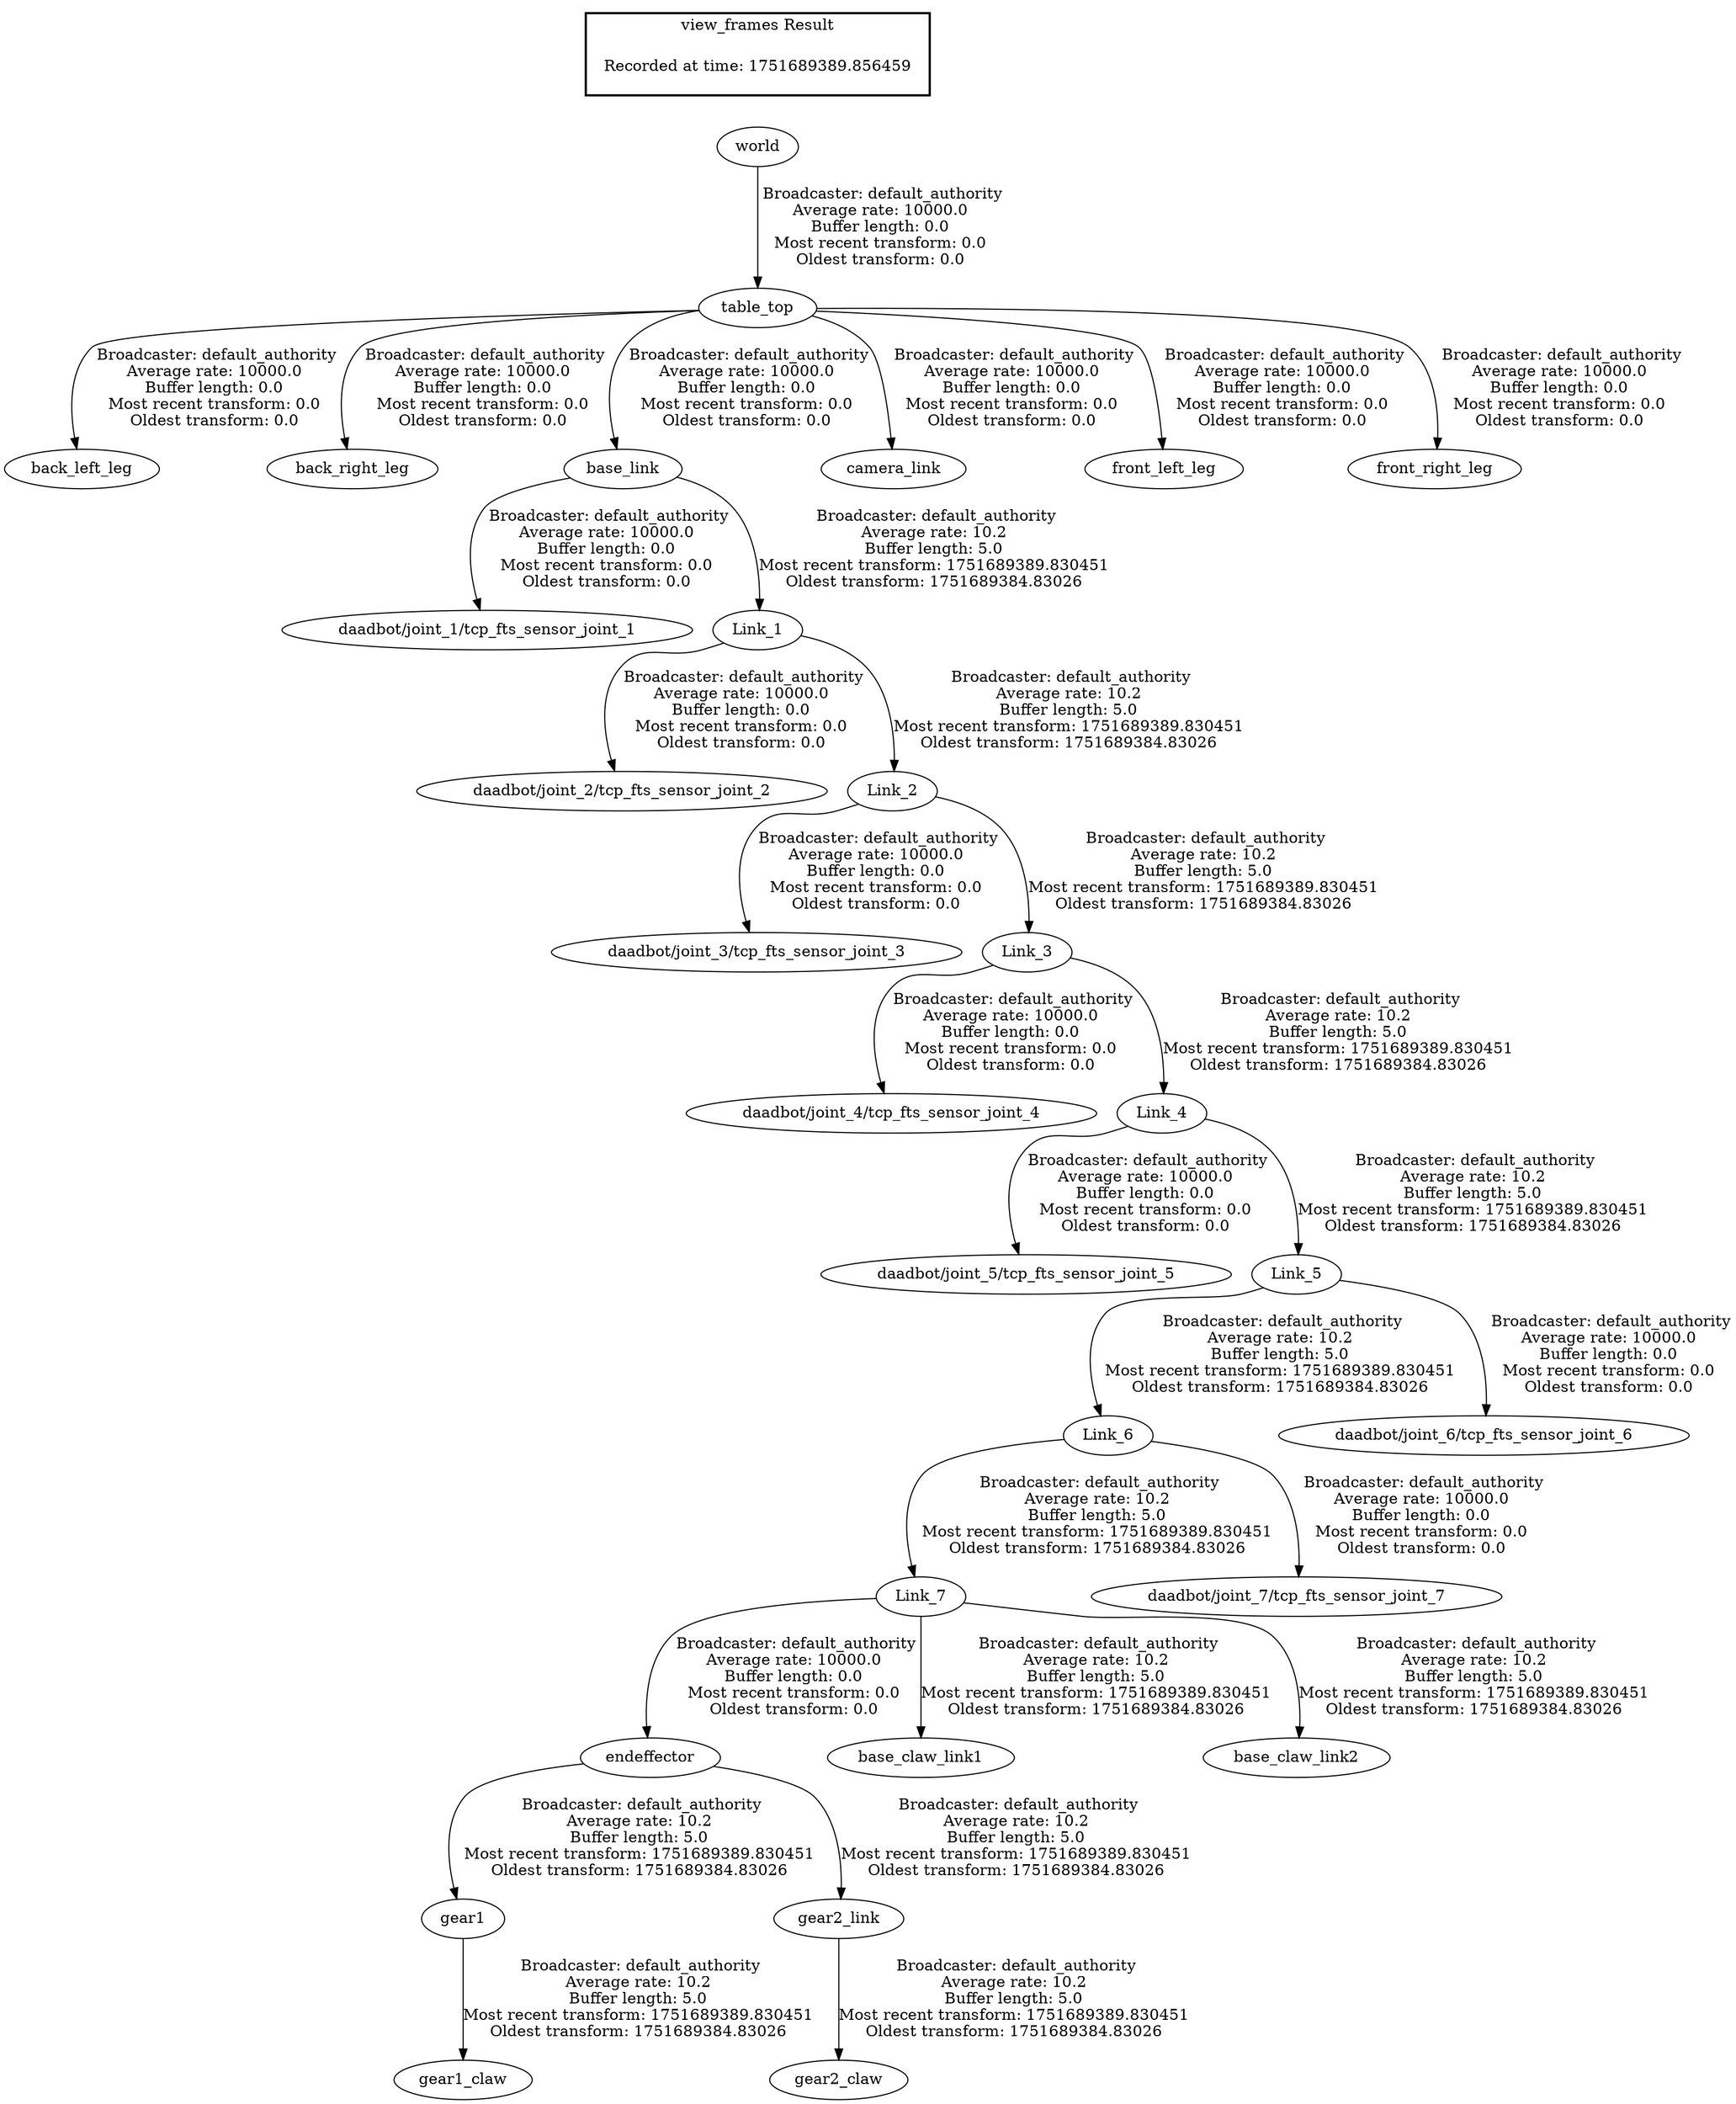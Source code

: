 digraph G {
"table_top" -> "back_left_leg"[label=" Broadcaster: default_authority\nAverage rate: 10000.0\nBuffer length: 0.0\nMost recent transform: 0.0\nOldest transform: 0.0\n"];
"world" -> "table_top"[label=" Broadcaster: default_authority\nAverage rate: 10000.0\nBuffer length: 0.0\nMost recent transform: 0.0\nOldest transform: 0.0\n"];
"table_top" -> "back_right_leg"[label=" Broadcaster: default_authority\nAverage rate: 10000.0\nBuffer length: 0.0\nMost recent transform: 0.0\nOldest transform: 0.0\n"];
"table_top" -> "base_link"[label=" Broadcaster: default_authority\nAverage rate: 10000.0\nBuffer length: 0.0\nMost recent transform: 0.0\nOldest transform: 0.0\n"];
"table_top" -> "camera_link"[label=" Broadcaster: default_authority\nAverage rate: 10000.0\nBuffer length: 0.0\nMost recent transform: 0.0\nOldest transform: 0.0\n"];
"Link_7" -> "endeffector"[label=" Broadcaster: default_authority\nAverage rate: 10000.0\nBuffer length: 0.0\nMost recent transform: 0.0\nOldest transform: 0.0\n"];
"Link_6" -> "Link_7"[label=" Broadcaster: default_authority\nAverage rate: 10.2\nBuffer length: 5.0\nMost recent transform: 1751689389.830451\nOldest transform: 1751689384.83026\n"];
"table_top" -> "front_left_leg"[label=" Broadcaster: default_authority\nAverage rate: 10000.0\nBuffer length: 0.0\nMost recent transform: 0.0\nOldest transform: 0.0\n"];
"table_top" -> "front_right_leg"[label=" Broadcaster: default_authority\nAverage rate: 10000.0\nBuffer length: 0.0\nMost recent transform: 0.0\nOldest transform: 0.0\n"];
"base_link" -> "daadbot/joint_1/tcp_fts_sensor_joint_1"[label=" Broadcaster: default_authority\nAverage rate: 10000.0\nBuffer length: 0.0\nMost recent transform: 0.0\nOldest transform: 0.0\n"];
"Link_1" -> "daadbot/joint_2/tcp_fts_sensor_joint_2"[label=" Broadcaster: default_authority\nAverage rate: 10000.0\nBuffer length: 0.0\nMost recent transform: 0.0\nOldest transform: 0.0\n"];
"base_link" -> "Link_1"[label=" Broadcaster: default_authority\nAverage rate: 10.2\nBuffer length: 5.0\nMost recent transform: 1751689389.830451\nOldest transform: 1751689384.83026\n"];
"Link_2" -> "daadbot/joint_3/tcp_fts_sensor_joint_3"[label=" Broadcaster: default_authority\nAverage rate: 10000.0\nBuffer length: 0.0\nMost recent transform: 0.0\nOldest transform: 0.0\n"];
"Link_1" -> "Link_2"[label=" Broadcaster: default_authority\nAverage rate: 10.2\nBuffer length: 5.0\nMost recent transform: 1751689389.830451\nOldest transform: 1751689384.83026\n"];
"Link_3" -> "daadbot/joint_4/tcp_fts_sensor_joint_4"[label=" Broadcaster: default_authority\nAverage rate: 10000.0\nBuffer length: 0.0\nMost recent transform: 0.0\nOldest transform: 0.0\n"];
"Link_2" -> "Link_3"[label=" Broadcaster: default_authority\nAverage rate: 10.2\nBuffer length: 5.0\nMost recent transform: 1751689389.830451\nOldest transform: 1751689384.83026\n"];
"Link_4" -> "daadbot/joint_5/tcp_fts_sensor_joint_5"[label=" Broadcaster: default_authority\nAverage rate: 10000.0\nBuffer length: 0.0\nMost recent transform: 0.0\nOldest transform: 0.0\n"];
"Link_3" -> "Link_4"[label=" Broadcaster: default_authority\nAverage rate: 10.2\nBuffer length: 5.0\nMost recent transform: 1751689389.830451\nOldest transform: 1751689384.83026\n"];
"Link_5" -> "daadbot/joint_6/tcp_fts_sensor_joint_6"[label=" Broadcaster: default_authority\nAverage rate: 10000.0\nBuffer length: 0.0\nMost recent transform: 0.0\nOldest transform: 0.0\n"];
"Link_4" -> "Link_5"[label=" Broadcaster: default_authority\nAverage rate: 10.2\nBuffer length: 5.0\nMost recent transform: 1751689389.830451\nOldest transform: 1751689384.83026\n"];
"Link_6" -> "daadbot/joint_7/tcp_fts_sensor_joint_7"[label=" Broadcaster: default_authority\nAverage rate: 10000.0\nBuffer length: 0.0\nMost recent transform: 0.0\nOldest transform: 0.0\n"];
"Link_5" -> "Link_6"[label=" Broadcaster: default_authority\nAverage rate: 10.2\nBuffer length: 5.0\nMost recent transform: 1751689389.830451\nOldest transform: 1751689384.83026\n"];
"Link_7" -> "base_claw_link1"[label=" Broadcaster: default_authority\nAverage rate: 10.2\nBuffer length: 5.0\nMost recent transform: 1751689389.830451\nOldest transform: 1751689384.83026\n"];
"Link_7" -> "base_claw_link2"[label=" Broadcaster: default_authority\nAverage rate: 10.2\nBuffer length: 5.0\nMost recent transform: 1751689389.830451\nOldest transform: 1751689384.83026\n"];
"gear1" -> "gear1_claw"[label=" Broadcaster: default_authority\nAverage rate: 10.2\nBuffer length: 5.0\nMost recent transform: 1751689389.830451\nOldest transform: 1751689384.83026\n"];
"endeffector" -> "gear1"[label=" Broadcaster: default_authority\nAverage rate: 10.2\nBuffer length: 5.0\nMost recent transform: 1751689389.830451\nOldest transform: 1751689384.83026\n"];
"gear2_link" -> "gear2_claw"[label=" Broadcaster: default_authority\nAverage rate: 10.2\nBuffer length: 5.0\nMost recent transform: 1751689389.830451\nOldest transform: 1751689384.83026\n"];
"endeffector" -> "gear2_link"[label=" Broadcaster: default_authority\nAverage rate: 10.2\nBuffer length: 5.0\nMost recent transform: 1751689389.830451\nOldest transform: 1751689384.83026\n"];
edge [style=invis];
 subgraph cluster_legend { style=bold; color=black; label ="view_frames Result";
"Recorded at time: 1751689389.856459"[ shape=plaintext ] ;
}->"world";
}